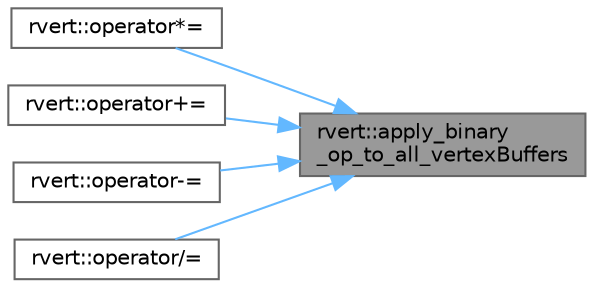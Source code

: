 digraph "rvert::apply_binary_op_to_all_vertexBuffers"
{
 // INTERACTIVE_SVG=YES
 // LATEX_PDF_SIZE
  bgcolor="transparent";
  edge [fontname=Helvetica,fontsize=10,labelfontname=Helvetica,labelfontsize=10];
  node [fontname=Helvetica,fontsize=10,shape=box,height=0.2,width=0.4];
  rankdir="RL";
  Node1 [id="Node000001",label="rvert::apply_binary\l_op_to_all_vertexBuffers",height=0.2,width=0.4,color="gray40", fillcolor="grey60", style="filled", fontcolor="black",tooltip=" "];
  Node1 -> Node2 [id="edge1_Node000001_Node000002",dir="back",color="steelblue1",style="solid",tooltip=" "];
  Node2 [id="Node000002",label="rvert::operator*=",height=0.2,width=0.4,color="grey40", fillcolor="white", style="filled",URL="$d4/dbd/classrvert.html#a40ccd946b6eb76f6add0a52114e4db09",tooltip=" "];
  Node1 -> Node3 [id="edge2_Node000001_Node000003",dir="back",color="steelblue1",style="solid",tooltip=" "];
  Node3 [id="Node000003",label="rvert::operator+=",height=0.2,width=0.4,color="grey40", fillcolor="white", style="filled",URL="$d4/dbd/classrvert.html#a41ae274ab4f9016b23a791df5b3009af",tooltip="Arithmetric operators act on vertexBuffers:"];
  Node1 -> Node4 [id="edge3_Node000001_Node000004",dir="back",color="steelblue1",style="solid",tooltip=" "];
  Node4 [id="Node000004",label="rvert::operator-=",height=0.2,width=0.4,color="grey40", fillcolor="white", style="filled",URL="$d4/dbd/classrvert.html#a733cdb6013a100c9b8c76c0fd372d664",tooltip=" "];
  Node1 -> Node5 [id="edge4_Node000001_Node000005",dir="back",color="steelblue1",style="solid",tooltip=" "];
  Node5 [id="Node000005",label="rvert::operator/=",height=0.2,width=0.4,color="grey40", fillcolor="white", style="filled",URL="$d4/dbd/classrvert.html#a61644939b55b66c2f00c8236f15251b1",tooltip=" "];
}
